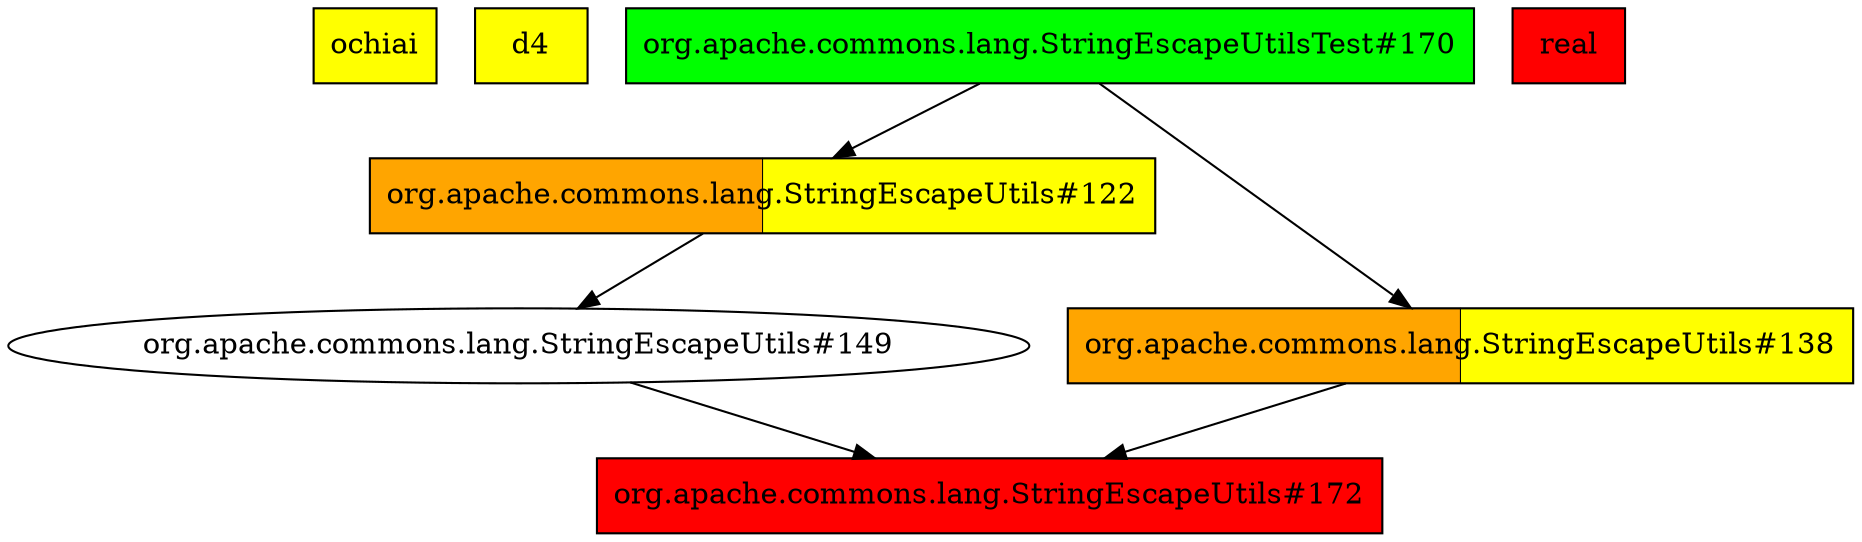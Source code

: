 digraph enhanced {
	"ochiai" [style=striped shape=box fillcolor="yellow"];
	"d4" [style=striped shape=box fillcolor="yellow"];
	"org.apache.commons.lang.StringEscapeUtils#122" [style=striped shape=box fillcolor="orange:yellow"];
	"org.apache.commons.lang.StringEscapeUtils#138" [style=striped shape=box fillcolor="orange:yellow"];
	"real" [style=striped shape=box fillcolor="red"];
	"org.apache.commons.lang.StringEscapeUtilsTest#170" [style=striped shape=box fillcolor="green"];
	"org.apache.commons.lang.StringEscapeUtils#172" [style=striped shape=box fillcolor="red"];
	"org.apache.commons.lang.StringEscapeUtilsTest#170" -> "org.apache.commons.lang.StringEscapeUtils#122";
	"org.apache.commons.lang.StringEscapeUtilsTest#170" -> "org.apache.commons.lang.StringEscapeUtils#138";
	"org.apache.commons.lang.StringEscapeUtils#122" -> "org.apache.commons.lang.StringEscapeUtils#149";
	"org.apache.commons.lang.StringEscapeUtils#138" -> "org.apache.commons.lang.StringEscapeUtils#172";
	"org.apache.commons.lang.StringEscapeUtils#149" -> "org.apache.commons.lang.StringEscapeUtils#172";
}
